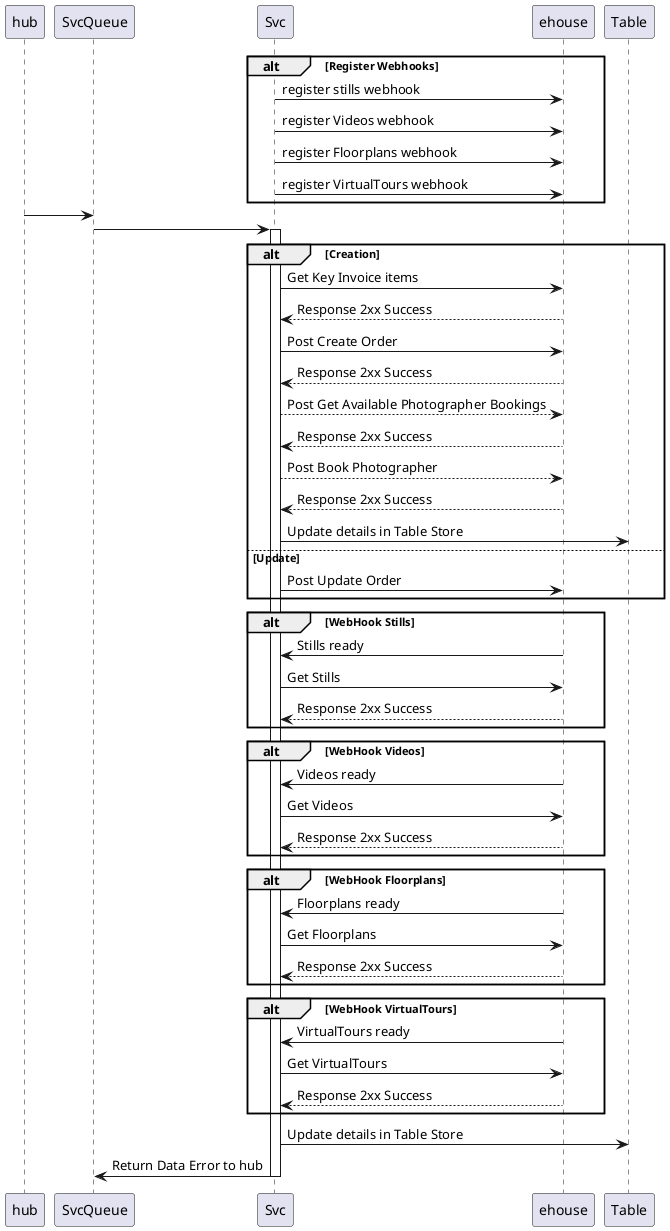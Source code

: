 @startuml ehouse Order Sequence

participant hub
participant SvcQueue
participant Svc
participant ehouse
participant Table

alt Register Webhooks
Svc -> ehouse : register stills webhook
Svc -> ehouse : register Videos webhook
Svc -> ehouse : register Floorplans webhook
Svc -> ehouse : register VirtualTours webhook
end 


hub -> SvcQueue
SvcQueue -> Svc
Activate Svc

alt Creation
Svc -> ehouse : Get Key Invoice items
Svc <-- ehouse : Response 2xx Success
Svc -> ehouse : Post Create Order 
Svc <-- ehouse : Response 2xx Success
Svc --> ehouse : Post Get Available Photographer Bookings
Svc <-- ehouse : Response 2xx Success
Svc --> ehouse : Post Book Photographer
Svc <-- ehouse : Response 2xx Success

Svc -> Table : Update details in Table Store

else Update
Svc -> ehouse : Post Update Order
end


alt WebHook Stills
ehouse -> Svc : Stills ready
Svc -> ehouse : Get Stills
Svc <-- ehouse : Response 2xx Success
end

alt WebHook Videos
ehouse -> Svc : Videos ready
Svc -> ehouse : Get Videos
Svc <-- ehouse : Response 2xx Success
end

alt WebHook Floorplans
ehouse -> Svc : Floorplans ready
Svc -> ehouse : Get Floorplans
Svc <-- ehouse : Response 2xx Success
end

alt WebHook VirtualTours
ehouse -> Svc : VirtualTours ready
Svc -> ehouse : Get VirtualTours
Svc <-- ehouse : Response 2xx Success
end

Svc -> Table : Update details in Table Store
Svc -> SvcQueue : Return Data Error to hub


Deactivate Svc



@enduml